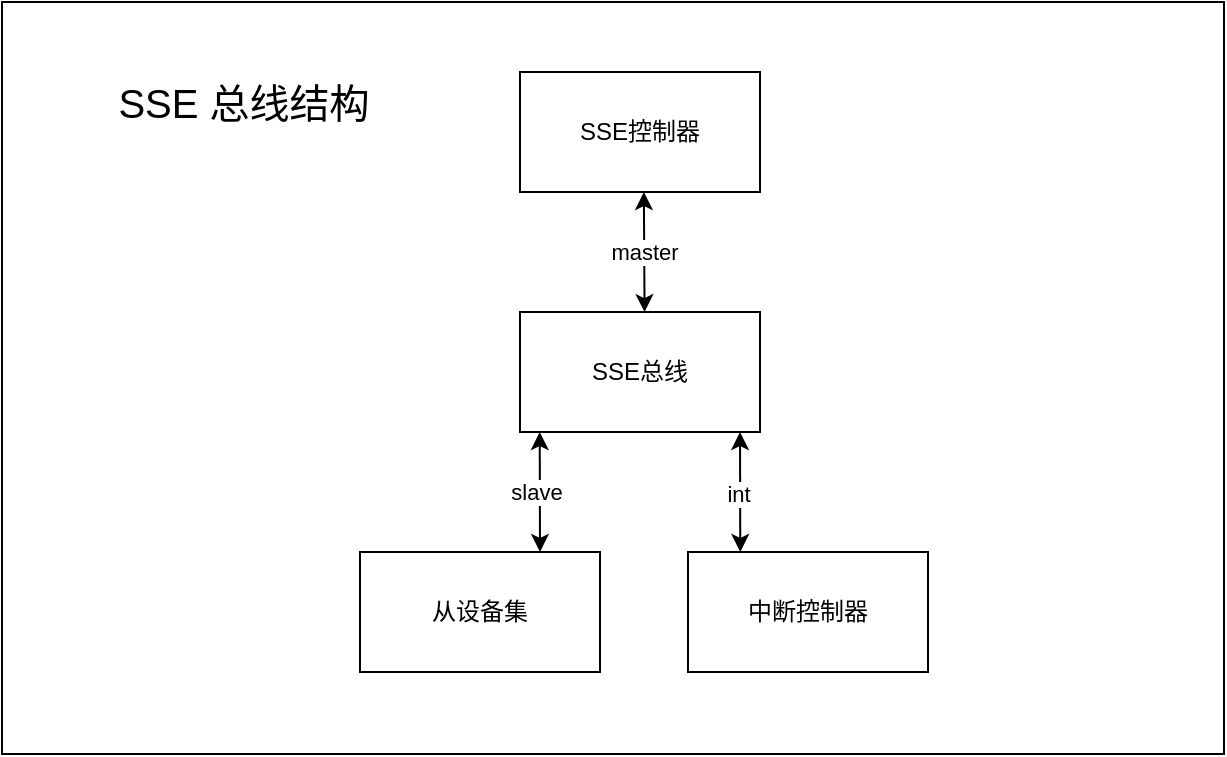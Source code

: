 <mxfile version="20.8.16" type="device"><diagram name="Page-1" id="a7UEcTCUBnKqtqYhpFrZ"><mxGraphModel dx="1142" dy="580" grid="1" gridSize="10" guides="1" tooltips="1" connect="1" arrows="1" fold="1" page="1" pageScale="1" pageWidth="4681" pageHeight="3300" math="0" shadow="0"><root><mxCell id="0"/><mxCell id="1" parent="0"/><mxCell id="W9SmLWV5hsInPnOTqhFq-2" value="SSE总线" style="rounded=0;whiteSpace=wrap;html=1;" vertex="1" parent="1"><mxGeometry x="489" y="1025" width="120" height="60" as="geometry"/></mxCell><mxCell id="W9SmLWV5hsInPnOTqhFq-3" value="从设备集" style="rounded=0;whiteSpace=wrap;html=1;" vertex="1" parent="1"><mxGeometry x="409" y="1145" width="120" height="60" as="geometry"/></mxCell><mxCell id="W9SmLWV5hsInPnOTqhFq-4" value="中断控制器" style="rounded=0;whiteSpace=wrap;html=1;" vertex="1" parent="1"><mxGeometry x="573" y="1145" width="120" height="60" as="geometry"/></mxCell><mxCell id="W9SmLWV5hsInPnOTqhFq-5" value="" style="endArrow=classic;startArrow=classic;html=1;rounded=0;exitX=0.75;exitY=0;exitDx=0;exitDy=0;" edge="1" parent="1" source="W9SmLWV5hsInPnOTqhFq-3"><mxGeometry width="50" height="50" relative="1" as="geometry"><mxPoint x="498.86" y="1135" as="sourcePoint"/><mxPoint x="498.86" y="1085" as="targetPoint"/></mxGeometry></mxCell><mxCell id="W9SmLWV5hsInPnOTqhFq-6" value="slave" style="edgeLabel;html=1;align=center;verticalAlign=middle;resizable=0;points=[];fontFamily=Helvetica;" vertex="1" connectable="0" parent="W9SmLWV5hsInPnOTqhFq-5"><mxGeometry x="0.378" y="-3" relative="1" as="geometry"><mxPoint x="-5" y="11" as="offset"/></mxGeometry></mxCell><mxCell id="W9SmLWV5hsInPnOTqhFq-7" value="" style="endArrow=classic;startArrow=classic;html=1;rounded=0;exitX=0.75;exitY=0;exitDx=0;exitDy=0;" edge="1" parent="1"><mxGeometry width="50" height="50" relative="1" as="geometry"><mxPoint x="599.14" y="1145" as="sourcePoint"/><mxPoint x="599" y="1085" as="targetPoint"/></mxGeometry></mxCell><mxCell id="W9SmLWV5hsInPnOTqhFq-8" value="int" style="edgeLabel;html=1;align=center;verticalAlign=middle;resizable=0;points=[];fontFamily=Helvetica;" vertex="1" connectable="0" parent="W9SmLWV5hsInPnOTqhFq-7"><mxGeometry x="-0.244" y="1" relative="1" as="geometry"><mxPoint y="-7" as="offset"/></mxGeometry></mxCell><mxCell id="W9SmLWV5hsInPnOTqhFq-9" value="SSE控制器" style="rounded=0;whiteSpace=wrap;html=1;" vertex="1" parent="1"><mxGeometry x="489" y="905" width="120" height="60" as="geometry"/></mxCell><mxCell id="W9SmLWV5hsInPnOTqhFq-10" value="" style="endArrow=classic;startArrow=classic;html=1;rounded=0;exitX=0.519;exitY=0.001;exitDx=0;exitDy=0;exitPerimeter=0;" edge="1" parent="1" source="W9SmLWV5hsInPnOTqhFq-2"><mxGeometry width="50" height="50" relative="1" as="geometry"><mxPoint x="550.93" y="1015" as="sourcePoint"/><mxPoint x="550.93" y="965" as="targetPoint"/></mxGeometry></mxCell><mxCell id="W9SmLWV5hsInPnOTqhFq-11" value="master" style="edgeLabel;html=1;align=center;verticalAlign=middle;resizable=0;points=[];fontFamily=Helvetica;" vertex="1" connectable="0" parent="W9SmLWV5hsInPnOTqhFq-10"><mxGeometry x="-0.288" y="-1" relative="1" as="geometry"><mxPoint x="-1" y="-9" as="offset"/></mxGeometry></mxCell><mxCell id="W9SmLWV5hsInPnOTqhFq-12" value="" style="rounded=0;whiteSpace=wrap;html=1;fontFamily=Helvetica;fillColor=none;" vertex="1" parent="1"><mxGeometry x="230" y="870" width="611" height="376" as="geometry"/></mxCell><mxCell id="W9SmLWV5hsInPnOTqhFq-13" value="&lt;font style=&quot;font-size: 20px;&quot;&gt;SSE 总线结构&lt;/font&gt;" style="text;html=1;strokeColor=none;fillColor=none;align=center;verticalAlign=middle;whiteSpace=wrap;rounded=0;fontFamily=Helvetica;" vertex="1" parent="1"><mxGeometry x="282" y="905" width="138" height="30" as="geometry"/></mxCell></root></mxGraphModel></diagram></mxfile>